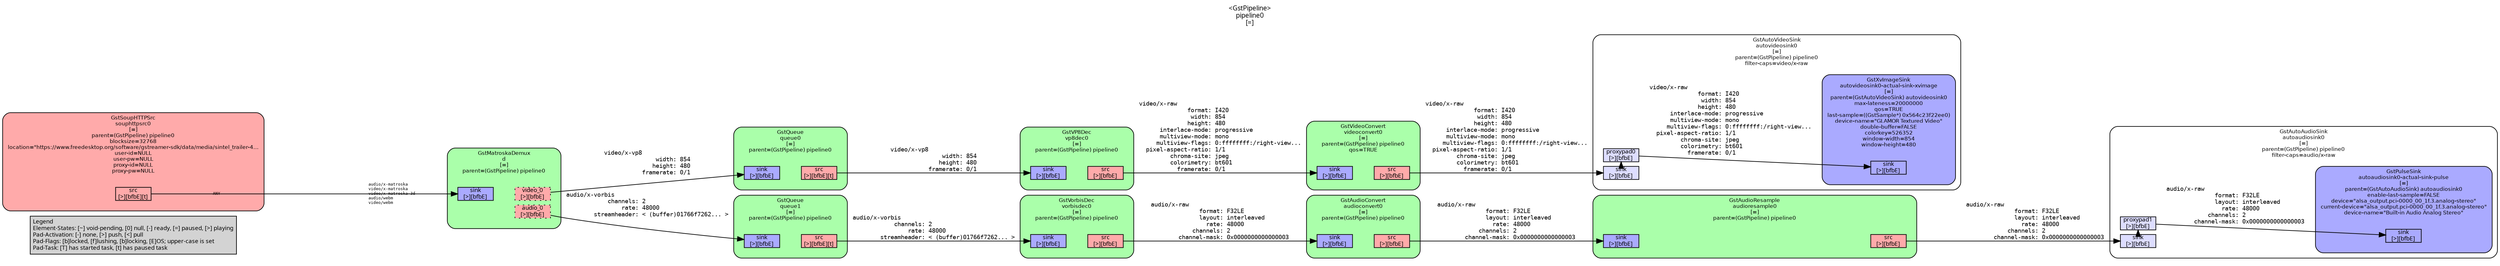 digraph pipeline {
  rankdir=LR;
  fontname="sans";
  fontsize="10";
  labelloc=t;
  nodesep=.1;
  ranksep=.2;
  label="<GstPipeline>\npipeline0\n[=]";
  node [style="filled,rounded", shape=box, fontsize="9", fontname="sans", margin="0.0,0.0"];
  edge [labelfontsize="6", fontsize="9", fontname="monospace"];
  
  legend [
    pos="0,0!",
    margin="0.05,0.05",
    style="filled",
    label="Legend\lElement-States: [~] void-pending, [0] null, [-] ready, [=] paused, [>] playing\lPad-Activation: [-] none, [>] push, [<] pull\lPad-Flags: [b]locked, [f]lushing, [b]locking, [E]OS; upper-case is set\lPad-Task: [T] has started task, [t] has paused task\l",
  ];
  subgraph cluster_autoaudiosink0_0x564c23f7b250 {
    fontname="Bitstream Vera Sans";
    fontsize="8";
    style="filled,rounded";
    color=black;
    label="GstAutoAudioSink\nautoaudiosink0\n[=]\nparent=(GstPipeline) pipeline0\nfilter-caps=audio/x-raw";
    subgraph cluster_autoaudiosink0_0x564c23f7b250_sink {
      label="";
      style="invis";
      _proxypad1_0x564c23f7e310 [color=black, fillcolor="#ddddff", label="proxypad1\n[>][bfbE]", height="0.2", style="filled,solid"];
    autoaudiosink0_0x564c23f7b250_sink_0x564c23f7c380 -> _proxypad1_0x564c23f7e310 [style=dashed, minlen=0]
      autoaudiosink0_0x564c23f7b250_sink_0x564c23f7c380 [color=black, fillcolor="#ddddff", label="sink\n[>][bfbE]", height="0.2", style="filled,solid"];
    }

    fillcolor="#ffffff";
    subgraph cluster_autoaudiosink0_actual_sink_pulse_0x564c23fa2190 {
      fontname="Bitstream Vera Sans";
      fontsize="8";
      style="filled,rounded";
      color=black;
      label="GstPulseSink\nautoaudiosink0-actual-sink-pulse\n[=]\nparent=(GstAutoAudioSink) autoaudiosink0\nenable-last-sample=FALSE\ndevice=\"alsa_output.pci-0000_00_1f.3.analog-stereo\"\ncurrent-device=\"alsa_output.pci-0000_00_1f.3.analog-stereo\"\ndevice-name=\"Built-in Audio Analog Stereo\"";
      subgraph cluster_autoaudiosink0_actual_sink_pulse_0x564c23fa2190_sink {
        label="";
        style="invis";
        autoaudiosink0_actual_sink_pulse_0x564c23fa2190_sink_0x564c23f8abd0 [color=black, fillcolor="#aaaaff", label="sink\n[>][bfbE]", height="0.2", style="filled,solid"];
      }

      fillcolor="#aaaaff";
    }

    _proxypad1_0x564c23f7e310 -> autoaudiosink0_actual_sink_pulse_0x564c23fa2190_sink_0x564c23f8abd0 [label="audio/x-raw\l              format: F32LE\l              layout: interleaved\l                rate: 48000\l            channels: 2\l        channel-mask: 0x0000000000000003\l"]
  }

  subgraph cluster_audioresample0_0x564c23f91e90 {
    fontname="Bitstream Vera Sans";
    fontsize="8";
    style="filled,rounded";
    color=black;
    label="GstAudioResample\naudioresample0\n[=]\nparent=(GstPipeline) pipeline0";
    subgraph cluster_audioresample0_0x564c23f91e90_sink {
      label="";
      style="invis";
      audioresample0_0x564c23f91e90_sink_0x564c23f8a4e0 [color=black, fillcolor="#aaaaff", label="sink\n[>][bfbE]", height="0.2", style="filled,solid"];
    }

    subgraph cluster_audioresample0_0x564c23f91e90_src {
      label="";
      style="invis";
      audioresample0_0x564c23f91e90_src_0x564c23f8a730 [color=black, fillcolor="#ffaaaa", label="src\n[>][bfbE]", height="0.2", style="filled,solid"];
    }

    audioresample0_0x564c23f91e90_sink_0x564c23f8a4e0 -> audioresample0_0x564c23f91e90_src_0x564c23f8a730 [style="invis"];
    fillcolor="#aaffaa";
  }

  audioresample0_0x564c23f91e90_src_0x564c23f8a730 -> autoaudiosink0_0x564c23f7b250_sink_0x564c23f7c380 [label="audio/x-raw\l              format: F32LE\l              layout: interleaved\l                rate: 48000\l            channels: 2\l        channel-mask: 0x0000000000000003\l"]
  subgraph cluster_audioconvert0_0x564c23f8f2d0 {
    fontname="Bitstream Vera Sans";
    fontsize="8";
    style="filled,rounded";
    color=black;
    label="GstAudioConvert\naudioconvert0\n[=]\nparent=(GstPipeline) pipeline0";
    subgraph cluster_audioconvert0_0x564c23f8f2d0_sink {
      label="";
      style="invis";
      audioconvert0_0x564c23f8f2d0_sink_0x564c23f8a040 [color=black, fillcolor="#aaaaff", label="sink\n[>][bfbE]", height="0.2", style="filled,solid"];
    }

    subgraph cluster_audioconvert0_0x564c23f8f2d0_src {
      label="";
      style="invis";
      audioconvert0_0x564c23f8f2d0_src_0x564c23f8a290 [color=black, fillcolor="#ffaaaa", label="src\n[>][bfbE]", height="0.2", style="filled,solid"];
    }

    audioconvert0_0x564c23f8f2d0_sink_0x564c23f8a040 -> audioconvert0_0x564c23f8f2d0_src_0x564c23f8a290 [style="invis"];
    fillcolor="#aaffaa";
  }

  audioconvert0_0x564c23f8f2d0_src_0x564c23f8a290 -> audioresample0_0x564c23f91e90_sink_0x564c23f8a4e0 [label="audio/x-raw\l              format: F32LE\l              layout: interleaved\l                rate: 48000\l            channels: 2\l        channel-mask: 0x0000000000000003\l"]
  subgraph cluster_vorbisdec0_0x564c23f882d0 {
    fontname="Bitstream Vera Sans";
    fontsize="8";
    style="filled,rounded";
    color=black;
    label="GstVorbisDec\nvorbisdec0\n[=]\nparent=(GstPipeline) pipeline0";
    subgraph cluster_vorbisdec0_0x564c23f882d0_sink {
      label="";
      style="invis";
      vorbisdec0_0x564c23f882d0_sink_0x564c23f57ad0 [color=black, fillcolor="#aaaaff", label="sink\n[>][bfbE]", height="0.2", style="filled,solid"];
    }

    subgraph cluster_vorbisdec0_0x564c23f882d0_src {
      label="";
      style="invis";
      vorbisdec0_0x564c23f882d0_src_0x564c23f57d20 [color=black, fillcolor="#ffaaaa", label="src\n[>][bfbE]", height="0.2", style="filled,solid"];
    }

    vorbisdec0_0x564c23f882d0_sink_0x564c23f57ad0 -> vorbisdec0_0x564c23f882d0_src_0x564c23f57d20 [style="invis"];
    fillcolor="#aaffaa";
  }

  vorbisdec0_0x564c23f882d0_src_0x564c23f57d20 -> audioconvert0_0x564c23f8f2d0_sink_0x564c23f8a040 [label="audio/x-raw\l              format: F32LE\l              layout: interleaved\l                rate: 48000\l            channels: 2\l        channel-mask: 0x0000000000000003\l"]
  subgraph cluster_queue1_0x564c23f684a0 {
    fontname="Bitstream Vera Sans";
    fontsize="8";
    style="filled,rounded";
    color=black;
    label="GstQueue\nqueue1\n[=]\nparent=(GstPipeline) pipeline0";
    subgraph cluster_queue1_0x564c23f684a0_sink {
      label="";
      style="invis";
      queue1_0x564c23f684a0_sink_0x564c23f57630 [color=black, fillcolor="#aaaaff", label="sink\n[>][bfbE]", height="0.2", style="filled,solid"];
    }

    subgraph cluster_queue1_0x564c23f684a0_src {
      label="";
      style="invis";
      queue1_0x564c23f684a0_src_0x564c23f57880 [color=black, fillcolor="#ffaaaa", label="src\n[>][bfbE][t]", height="0.2", style="filled,solid"];
    }

    queue1_0x564c23f684a0_sink_0x564c23f57630 -> queue1_0x564c23f684a0_src_0x564c23f57880 [style="invis"];
    fillcolor="#aaffaa";
  }

  queue1_0x564c23f684a0_src_0x564c23f57880 -> vorbisdec0_0x564c23f882d0_sink_0x564c23f57ad0 [label="audio/x-vorbis\l            channels: 2\l                rate: 48000\l        streamheader: < (buffer)01766f7262... >\l"]
  subgraph cluster_autovideosink0_0x564c23f7b060 {
    fontname="Bitstream Vera Sans";
    fontsize="8";
    style="filled,rounded";
    color=black;
    label="GstAutoVideoSink\nautovideosink0\n[=]\nparent=(GstPipeline) pipeline0\nfilter-caps=video/x-raw";
    subgraph cluster_autovideosink0_0x564c23f7b060_sink {
      label="";
      style="invis";
      _proxypad0_0x564c23f7e0b0 [color=black, fillcolor="#ddddff", label="proxypad0\n[>][bfbE]", height="0.2", style="filled,solid"];
    autovideosink0_0x564c23f7b060_sink_0x564c23f7c100 -> _proxypad0_0x564c23f7e0b0 [style=dashed, minlen=0]
      autovideosink0_0x564c23f7b060_sink_0x564c23f7c100 [color=black, fillcolor="#ddddff", label="sink\n[>][bfbE]", height="0.2", style="filled,solid"];
    }

    fillcolor="#ffffff";
    subgraph cluster_autovideosink0_actual_sink_xvimage_0x564c23fb37f0 {
      fontname="Bitstream Vera Sans";
      fontsize="8";
      style="filled,rounded";
      color=black;
      label="GstXvImageSink\nautovideosink0-actual-sink-xvimage\n[=]\nparent=(GstAutoVideoSink) autovideosink0\nmax-lateness=20000000\nqos=TRUE\nlast-sample=((GstSample*) 0x564c23f22ee0)\ndevice-name=\"GLAMOR Textured Video\"\ndouble-buffer=FALSE\ncolorkey=526352\nwindow-width=854\nwindow-height=480";
      subgraph cluster_autovideosink0_actual_sink_xvimage_0x564c23fb37f0_sink {
        label="";
        style="invis";
        autovideosink0_actual_sink_xvimage_0x564c23fb37f0_sink_0x564c23f8ae20 [color=black, fillcolor="#aaaaff", label="sink\n[>][bfbE]", height="0.2", style="filled,solid"];
      }

      fillcolor="#aaaaff";
    }

    _proxypad0_0x564c23f7e0b0 -> autovideosink0_actual_sink_xvimage_0x564c23fb37f0_sink_0x564c23f8ae20 [label="video/x-raw\l              format: I420\l               width: 854\l              height: 480\l      interlace-mode: progressive\l      multiview-mode: mono\l     multiview-flags: 0:ffffffff:/right-view...\l  pixel-aspect-ratio: 1/1\l         chroma-site: jpeg\l         colorimetry: bt601\l           framerate: 0/1\l"]
  }

  subgraph cluster_videoconvert0_0x564c23f780d0 {
    fontname="Bitstream Vera Sans";
    fontsize="8";
    style="filled,rounded";
    color=black;
    label="GstVideoConvert\nvideoconvert0\n[=]\nparent=(GstPipeline) pipeline0\nqos=TRUE";
    subgraph cluster_videoconvert0_0x564c23f780d0_sink {
      label="";
      style="invis";
      videoconvert0_0x564c23f780d0_sink_0x564c23f56f40 [color=black, fillcolor="#aaaaff", label="sink\n[>][bfbE]", height="0.2", style="filled,solid"];
    }

    subgraph cluster_videoconvert0_0x564c23f780d0_src {
      label="";
      style="invis";
      videoconvert0_0x564c23f780d0_src_0x564c23f57190 [color=black, fillcolor="#ffaaaa", label="src\n[>][bfbE]", height="0.2", style="filled,solid"];
    }

    videoconvert0_0x564c23f780d0_sink_0x564c23f56f40 -> videoconvert0_0x564c23f780d0_src_0x564c23f57190 [style="invis"];
    fillcolor="#aaffaa";
  }

  videoconvert0_0x564c23f780d0_src_0x564c23f57190 -> autovideosink0_0x564c23f7b060_sink_0x564c23f7c100 [label="video/x-raw\l              format: I420\l               width: 854\l              height: 480\l      interlace-mode: progressive\l      multiview-mode: mono\l     multiview-flags: 0:ffffffff:/right-view...\l  pixel-aspect-ratio: 1/1\l         chroma-site: jpeg\l         colorimetry: bt601\l           framerate: 0/1\l"]
  subgraph cluster_vp8dec0_0x564c23f6cad0 {
    fontname="Bitstream Vera Sans";
    fontsize="8";
    style="filled,rounded";
    color=black;
    label="GstVP8Dec\nvp8dec0\n[=]\nparent=(GstPipeline) pipeline0";
    subgraph cluster_vp8dec0_0x564c23f6cad0_sink {
      label="";
      style="invis";
      vp8dec0_0x564c23f6cad0_sink_0x564c23f56aa0 [color=black, fillcolor="#aaaaff", label="sink\n[>][bfbE]", height="0.2", style="filled,solid"];
    }

    subgraph cluster_vp8dec0_0x564c23f6cad0_src {
      label="";
      style="invis";
      vp8dec0_0x564c23f6cad0_src_0x564c23f56cf0 [color=black, fillcolor="#ffaaaa", label="src\n[>][bfbE]", height="0.2", style="filled,solid"];
    }

    vp8dec0_0x564c23f6cad0_sink_0x564c23f56aa0 -> vp8dec0_0x564c23f6cad0_src_0x564c23f56cf0 [style="invis"];
    fillcolor="#aaffaa";
  }

  vp8dec0_0x564c23f6cad0_src_0x564c23f56cf0 -> videoconvert0_0x564c23f780d0_sink_0x564c23f56f40 [label="video/x-raw\l              format: I420\l               width: 854\l              height: 480\l      interlace-mode: progressive\l      multiview-mode: mono\l     multiview-flags: 0:ffffffff:/right-view...\l  pixel-aspect-ratio: 1/1\l         chroma-site: jpeg\l         colorimetry: bt601\l           framerate: 0/1\l"]
  subgraph cluster_queue0_0x564c23f681a0 {
    fontname="Bitstream Vera Sans";
    fontsize="8";
    style="filled,rounded";
    color=black;
    label="GstQueue\nqueue0\n[=]\nparent=(GstPipeline) pipeline0";
    subgraph cluster_queue0_0x564c23f681a0_sink {
      label="";
      style="invis";
      queue0_0x564c23f681a0_sink_0x564c23f56600 [color=black, fillcolor="#aaaaff", label="sink\n[>][bfbE]", height="0.2", style="filled,solid"];
    }

    subgraph cluster_queue0_0x564c23f681a0_src {
      label="";
      style="invis";
      queue0_0x564c23f681a0_src_0x564c23f56850 [color=black, fillcolor="#ffaaaa", label="src\n[>][bfbE][t]", height="0.2", style="filled,solid"];
    }

    queue0_0x564c23f681a0_sink_0x564c23f56600 -> queue0_0x564c23f681a0_src_0x564c23f56850 [style="invis"];
    fillcolor="#aaffaa";
  }

  queue0_0x564c23f681a0_src_0x564c23f56850 -> vp8dec0_0x564c23f6cad0_sink_0x564c23f56aa0 [label="video/x-vp8\l               width: 854\l              height: 480\l           framerate: 0/1\l"]
  subgraph cluster_d_0x564c23f5c130 {
    fontname="Bitstream Vera Sans";
    fontsize="8";
    style="filled,rounded";
    color=black;
    label="GstMatroskaDemux\nd\n[=]\nparent=(GstPipeline) pipeline0";
    subgraph cluster_d_0x564c23f5c130_sink {
      label="";
      style="invis";
      d_0x564c23f5c130_sink_0x564c23f563b0 [color=black, fillcolor="#aaaaff", label="sink\n[>][bfbE]", height="0.2", style="filled,solid"];
    }

    subgraph cluster_d_0x564c23f5c130_src {
      label="";
      style="invis";
      d_0x564c23f5c130_video_0_0x564c23f8b070 [color=black, fillcolor="#ffaaaa", label="video_0\n[>][bfbE]", height="0.2", style="filled,dotted"];
      d_0x564c23f5c130_audio_0_0x564c23f8b2c0 [color=black, fillcolor="#ffaaaa", label="audio_0\n[>][bfbE]", height="0.2", style="filled,dotted"];
    }

    d_0x564c23f5c130_sink_0x564c23f563b0 -> d_0x564c23f5c130_video_0_0x564c23f8b070 [style="invis"];
    fillcolor="#aaffaa";
  }

  d_0x564c23f5c130_video_0_0x564c23f8b070 -> queue0_0x564c23f681a0_sink_0x564c23f56600 [label="video/x-vp8\l               width: 854\l              height: 480\l           framerate: 0/1\l"]
  d_0x564c23f5c130_audio_0_0x564c23f8b2c0 -> queue1_0x564c23f684a0_sink_0x564c23f57630 [label="audio/x-vorbis\l            channels: 2\l                rate: 48000\l        streamheader: < (buffer)01766f7262... >\l"]
  subgraph cluster_souphttpsrc0_0x564c23f54d90 {
    fontname="Bitstream Vera Sans";
    fontsize="8";
    style="filled,rounded";
    color=black;
    label="GstSoupHTTPSrc\nsouphttpsrc0\n[=]\nparent=(GstPipeline) pipeline0\nblocksize=32768\nlocation=\"https://www.freedesktop.org/software/gstreamer-sdk/data/media/sintel_trailer-4…\nuser-id=NULL\nuser-pw=NULL\nproxy-id=NULL\nproxy-pw=NULL";
    subgraph cluster_souphttpsrc0_0x564c23f54d90_src {
      label="";
      style="invis";
      souphttpsrc0_0x564c23f54d90_src_0x564c23f56160 [color=black, fillcolor="#ffaaaa", label="src\n[>][bfbE][t]", height="0.2", style="filled,solid"];
    }

    fillcolor="#ffaaaa";
  }

  souphttpsrc0_0x564c23f54d90_src_0x564c23f56160 -> d_0x564c23f5c130_sink_0x564c23f563b0 [labeldistance="10", labelangle="0", label="                                                  ", taillabel="ANY", headlabel="audio/x-matroska\lvideo/x-matroska\lvideo/x-matroska-3d\laudio/webm\lvideo/webm\l"]
}
